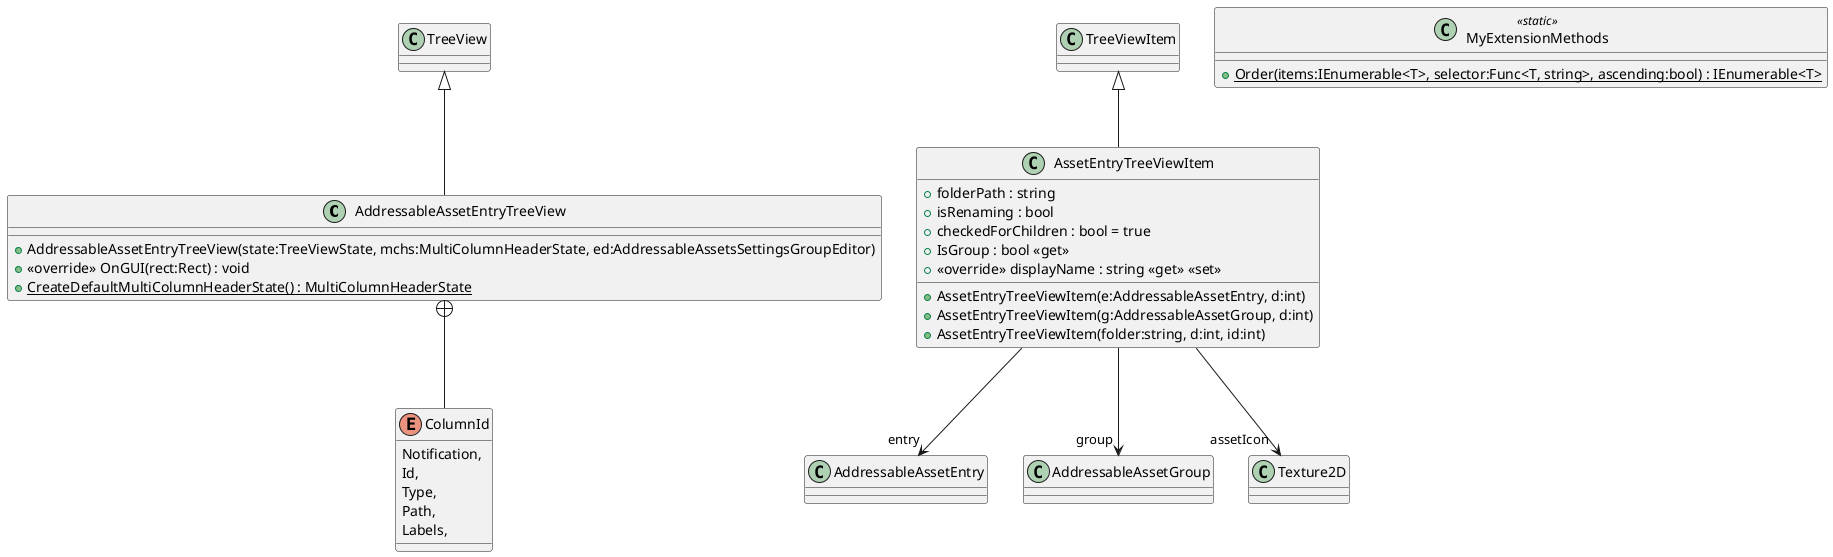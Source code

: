 @startuml
class AddressableAssetEntryTreeView {
    + AddressableAssetEntryTreeView(state:TreeViewState, mchs:MultiColumnHeaderState, ed:AddressableAssetsSettingsGroupEditor)
    + <<override>> OnGUI(rect:Rect) : void
    + {static} CreateDefaultMultiColumnHeaderState() : MultiColumnHeaderState
}
class AssetEntryTreeViewItem {
    + folderPath : string
    + isRenaming : bool
    + checkedForChildren : bool = true
    + AssetEntryTreeViewItem(e:AddressableAssetEntry, d:int)
    + AssetEntryTreeViewItem(g:AddressableAssetGroup, d:int)
    + AssetEntryTreeViewItem(folder:string, d:int, id:int)
    + IsGroup : bool <<get>>
    + <<override>> displayName : string <<get>> <<set>>
}
class MyExtensionMethods <<static>> {
    + {static} Order(items:IEnumerable<T>, selector:Func<T, string>, ascending:bool) : IEnumerable<T>
}
enum ColumnId {
    Notification,
    Id,
    Type,
    Path,
    Labels,
}
TreeView <|-- AddressableAssetEntryTreeView
TreeViewItem <|-- AssetEntryTreeViewItem
AssetEntryTreeViewItem --> "entry" AddressableAssetEntry
AssetEntryTreeViewItem --> "group" AddressableAssetGroup
AssetEntryTreeViewItem --> "assetIcon" Texture2D
AddressableAssetEntryTreeView +-- ColumnId
@enduml
